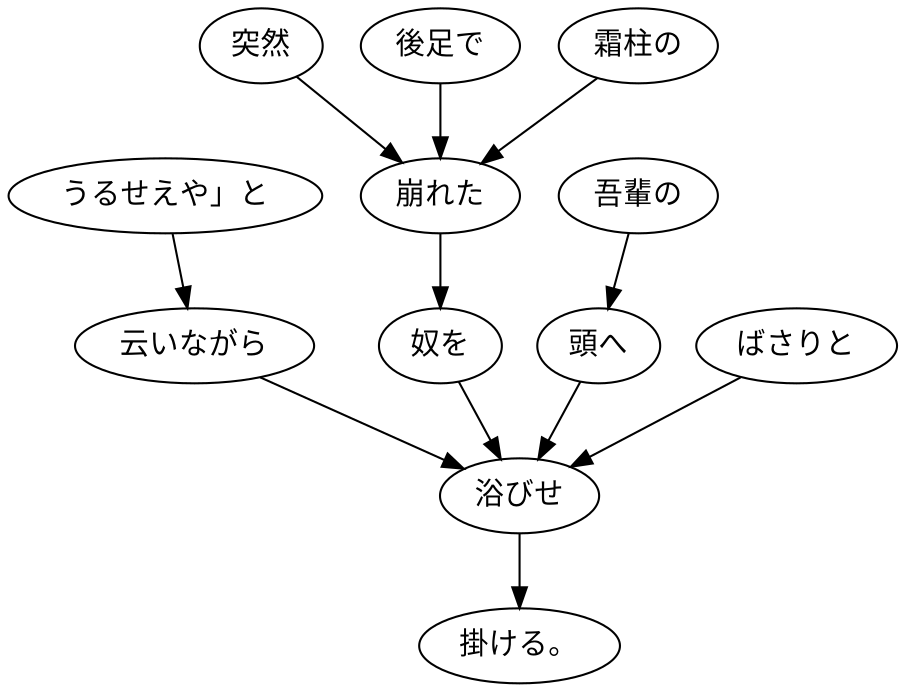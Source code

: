digraph graph758 {
	node0 [label="うるせえや」と"];
	node1 [label="云いながら"];
	node2 [label="突然"];
	node3 [label="後足で"];
	node4 [label="霜柱の"];
	node5 [label="崩れた"];
	node6 [label="奴を"];
	node7 [label="吾輩の"];
	node8 [label="頭へ"];
	node9 [label="ばさりと"];
	node10 [label="浴びせ"];
	node11 [label="掛ける。"];
	node0 -> node1;
	node1 -> node10;
	node2 -> node5;
	node3 -> node5;
	node4 -> node5;
	node5 -> node6;
	node6 -> node10;
	node7 -> node8;
	node8 -> node10;
	node9 -> node10;
	node10 -> node11;
}
